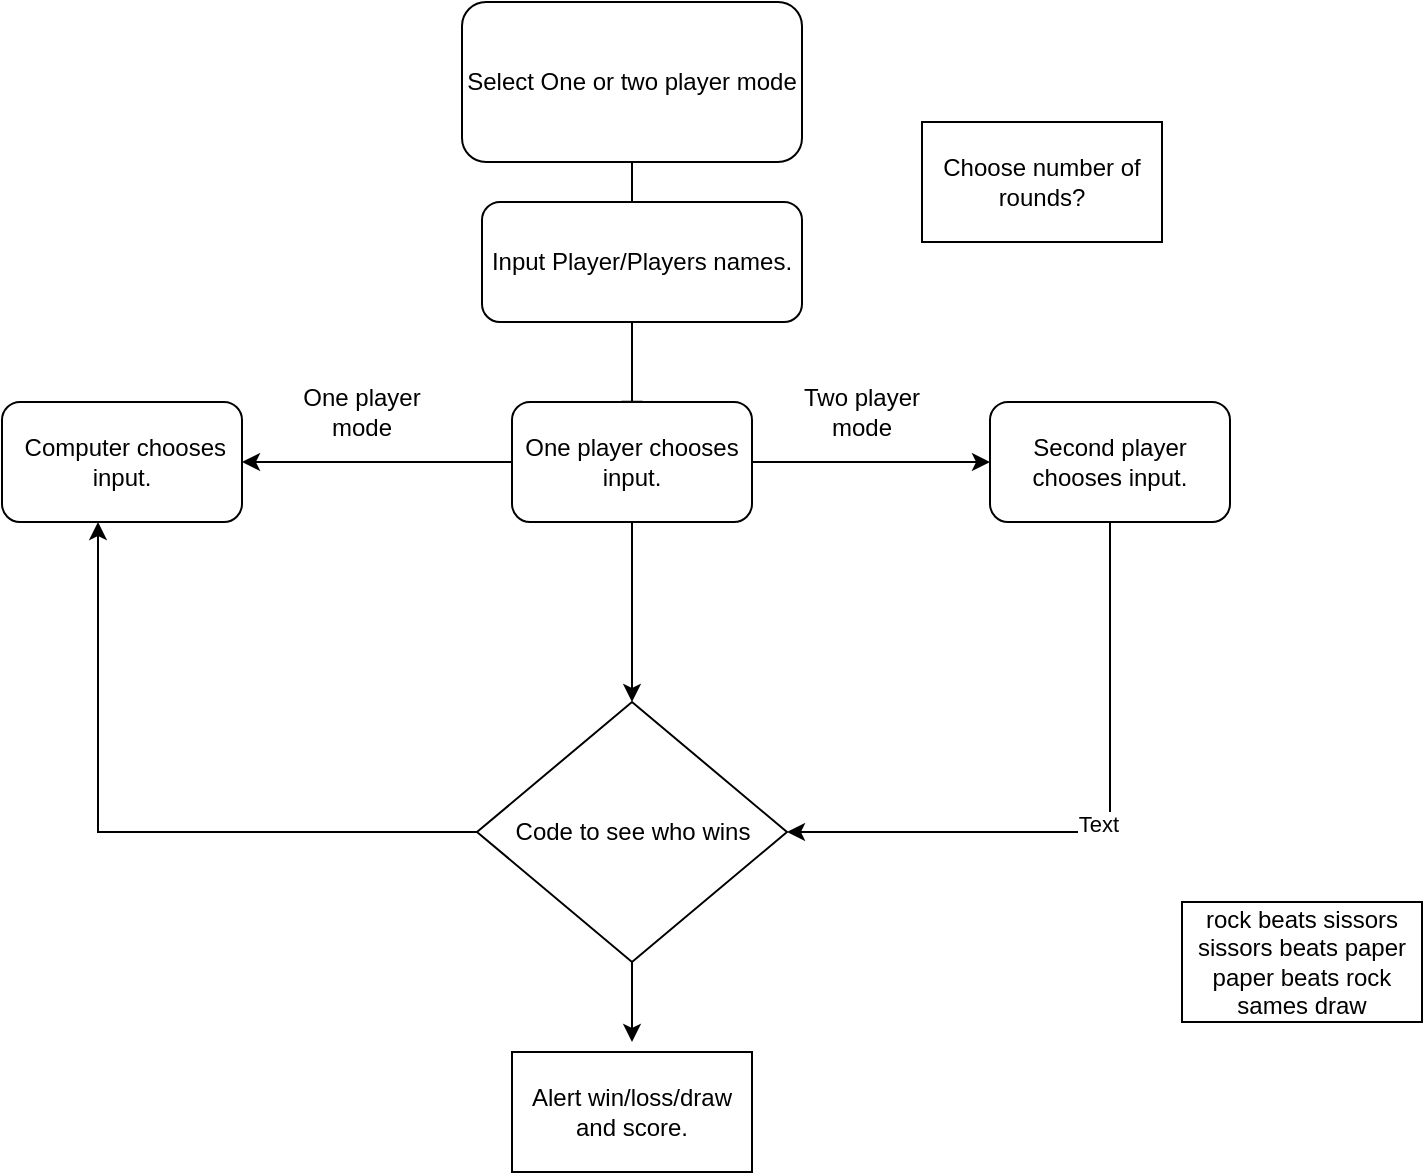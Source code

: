 <mxfile version="21.7.2" type="google">
  <diagram id="C5RBs43oDa-KdzZeNtuy" name="Page-1">
    <mxGraphModel grid="1" page="1" gridSize="10" guides="1" tooltips="1" connect="1" arrows="1" fold="1" pageScale="1" pageWidth="827" pageHeight="1169" math="0" shadow="0">
      <root>
        <mxCell id="WIyWlLk6GJQsqaUBKTNV-0" />
        <mxCell id="WIyWlLk6GJQsqaUBKTNV-1" parent="WIyWlLk6GJQsqaUBKTNV-0" />
        <mxCell id="WIyWlLk6GJQsqaUBKTNV-2" value="" style="rounded=0;html=1;jettySize=auto;orthogonalLoop=1;fontSize=11;endArrow=block;endFill=0;endSize=8;strokeWidth=1;shadow=0;labelBackgroundColor=none;edgeStyle=orthogonalEdgeStyle;" edge="1" parent="WIyWlLk6GJQsqaUBKTNV-1" source="WIyWlLk6GJQsqaUBKTNV-3">
          <mxGeometry relative="1" as="geometry">
            <mxPoint x="235" y="210" as="targetPoint" />
          </mxGeometry>
        </mxCell>
        <mxCell id="WIyWlLk6GJQsqaUBKTNV-3" value="Select One or two player mode" style="rounded=1;whiteSpace=wrap;html=1;fontSize=12;glass=0;strokeWidth=1;shadow=0;" vertex="1" parent="WIyWlLk6GJQsqaUBKTNV-1">
          <mxGeometry x="150" width="170" height="80" as="geometry" />
        </mxCell>
        <mxCell id="pcNxNaukIFCDVbXA5lZc-0" value="Input Player/Players names." style="rounded=1;whiteSpace=wrap;html=1;" vertex="1" parent="WIyWlLk6GJQsqaUBKTNV-1">
          <mxGeometry x="160" y="100" width="160" height="60" as="geometry" />
        </mxCell>
        <mxCell id="CPw2h8oiLJw7LrVSpCjw-0" style="edgeStyle=orthogonalEdgeStyle;rounded=0;orthogonalLoop=1;jettySize=auto;html=1;entryX=0;entryY=0.5;entryDx=0;entryDy=0;exitX=1;exitY=0.5;exitDx=0;exitDy=0;" edge="1" parent="WIyWlLk6GJQsqaUBKTNV-1" source="pcNxNaukIFCDVbXA5lZc-2" target="pcNxNaukIFCDVbXA5lZc-3">
          <mxGeometry relative="1" as="geometry">
            <mxPoint x="310" y="280" as="sourcePoint" />
            <mxPoint x="455" y="250" as="targetPoint" />
          </mxGeometry>
        </mxCell>
        <mxCell id="CPw2h8oiLJw7LrVSpCjw-2" style="edgeStyle=orthogonalEdgeStyle;rounded=0;orthogonalLoop=1;jettySize=auto;html=1;entryX=0.5;entryY=0;entryDx=0;entryDy=0;" edge="1" parent="WIyWlLk6GJQsqaUBKTNV-1" source="pcNxNaukIFCDVbXA5lZc-2" target="pcNxNaukIFCDVbXA5lZc-8">
          <mxGeometry relative="1" as="geometry" />
        </mxCell>
        <mxCell id="pcNxNaukIFCDVbXA5lZc-2" value="One player chooses input." style="rounded=1;whiteSpace=wrap;html=1;" vertex="1" parent="WIyWlLk6GJQsqaUBKTNV-1">
          <mxGeometry x="175" y="200" width="120" height="60" as="geometry" />
        </mxCell>
        <mxCell id="CPw2h8oiLJw7LrVSpCjw-3" style="edgeStyle=orthogonalEdgeStyle;rounded=0;orthogonalLoop=1;jettySize=auto;html=1;entryX=1;entryY=0.5;entryDx=0;entryDy=0;exitX=0.5;exitY=1;exitDx=0;exitDy=0;" edge="1" parent="WIyWlLk6GJQsqaUBKTNV-1" source="pcNxNaukIFCDVbXA5lZc-3" target="pcNxNaukIFCDVbXA5lZc-8">
          <mxGeometry relative="1" as="geometry" />
        </mxCell>
        <mxCell id="CPw2h8oiLJw7LrVSpCjw-6" value="Text" style="edgeLabel;html=1;align=center;verticalAlign=middle;resizable=0;points=[];" vertex="1" connectable="0" parent="CPw2h8oiLJw7LrVSpCjw-3">
          <mxGeometry x="0.017" y="-4" relative="1" as="geometry">
            <mxPoint as="offset" />
          </mxGeometry>
        </mxCell>
        <mxCell id="pcNxNaukIFCDVbXA5lZc-3" value="Second player chooses input." style="rounded=1;whiteSpace=wrap;html=1;" vertex="1" parent="WIyWlLk6GJQsqaUBKTNV-1">
          <mxGeometry x="414" y="200" width="120" height="60" as="geometry" />
        </mxCell>
        <mxCell id="pcNxNaukIFCDVbXA5lZc-4" value="&amp;nbsp;Computer chooses input." style="rounded=1;whiteSpace=wrap;html=1;" vertex="1" parent="WIyWlLk6GJQsqaUBKTNV-1">
          <mxGeometry x="-80" y="200" width="120" height="60" as="geometry" />
        </mxCell>
        <mxCell id="pcNxNaukIFCDVbXA5lZc-5" value="" style="endArrow=classic;html=1;rounded=0;entryX=1;entryY=0.5;entryDx=0;entryDy=0;exitX=0;exitY=0.5;exitDx=0;exitDy=0;" edge="1" parent="WIyWlLk6GJQsqaUBKTNV-1" source="pcNxNaukIFCDVbXA5lZc-2" target="pcNxNaukIFCDVbXA5lZc-4">
          <mxGeometry width="50" height="50" relative="1" as="geometry">
            <mxPoint x="170" y="230" as="sourcePoint" />
            <mxPoint x="180" y="260" as="targetPoint" />
          </mxGeometry>
        </mxCell>
        <mxCell id="pcNxNaukIFCDVbXA5lZc-6" value="One player mode" style="text;html=1;strokeColor=none;fillColor=none;align=center;verticalAlign=middle;whiteSpace=wrap;rounded=0;" vertex="1" parent="WIyWlLk6GJQsqaUBKTNV-1">
          <mxGeometry x="60" y="190" width="80" height="30" as="geometry" />
        </mxCell>
        <mxCell id="pcNxNaukIFCDVbXA5lZc-7" value="Two player mode" style="text;html=1;strokeColor=none;fillColor=none;align=center;verticalAlign=middle;whiteSpace=wrap;rounded=0;" vertex="1" parent="WIyWlLk6GJQsqaUBKTNV-1">
          <mxGeometry x="310" y="190" width="80" height="30" as="geometry" />
        </mxCell>
        <mxCell id="CPw2h8oiLJw7LrVSpCjw-8" style="edgeStyle=orthogonalEdgeStyle;rounded=0;orthogonalLoop=1;jettySize=auto;html=1;entryX=0.4;entryY=1;entryDx=0;entryDy=0;entryPerimeter=0;" edge="1" parent="WIyWlLk6GJQsqaUBKTNV-1" source="pcNxNaukIFCDVbXA5lZc-8" target="pcNxNaukIFCDVbXA5lZc-4">
          <mxGeometry relative="1" as="geometry" />
        </mxCell>
        <mxCell id="pcNxNaukIFCDVbXA5lZc-8" value="Code to see who wins" style="rhombus;whiteSpace=wrap;html=1;" vertex="1" parent="WIyWlLk6GJQsqaUBKTNV-1">
          <mxGeometry x="157.5" y="350" width="155" height="130" as="geometry" />
        </mxCell>
        <mxCell id="CPw2h8oiLJw7LrVSpCjw-9" value="rock beats sissors&lt;br&gt;sissors beats paper&lt;br&gt;paper beats rock&lt;br&gt;sames draw" style="rounded=0;whiteSpace=wrap;html=1;" vertex="1" parent="WIyWlLk6GJQsqaUBKTNV-1">
          <mxGeometry x="510" y="450" width="120" height="60" as="geometry" />
        </mxCell>
        <mxCell id="pcNxNaukIFCDVbXA5lZc-10" value="Alert win/loss/draw and score." style="rounded=0;whiteSpace=wrap;html=1;" vertex="1" parent="WIyWlLk6GJQsqaUBKTNV-1">
          <mxGeometry x="175" y="525" width="120" height="60" as="geometry" />
        </mxCell>
        <mxCell id="pcNxNaukIFCDVbXA5lZc-11" value="" style="endArrow=classic;html=1;rounded=0;exitX=0.5;exitY=1;exitDx=0;exitDy=0;" edge="1" parent="WIyWlLk6GJQsqaUBKTNV-1" source="pcNxNaukIFCDVbXA5lZc-8">
          <mxGeometry width="50" height="50" relative="1" as="geometry">
            <mxPoint x="390" y="530" as="sourcePoint" />
            <mxPoint x="235" y="520" as="targetPoint" />
          </mxGeometry>
        </mxCell>
        <mxCell id="pcNxNaukIFCDVbXA5lZc-12" value="Choose number of rounds?" style="rounded=0;whiteSpace=wrap;html=1;" vertex="1" parent="WIyWlLk6GJQsqaUBKTNV-1">
          <mxGeometry x="380" y="60" width="120" height="60" as="geometry" />
        </mxCell>
      </root>
    </mxGraphModel>
  </diagram>
</mxfile>
